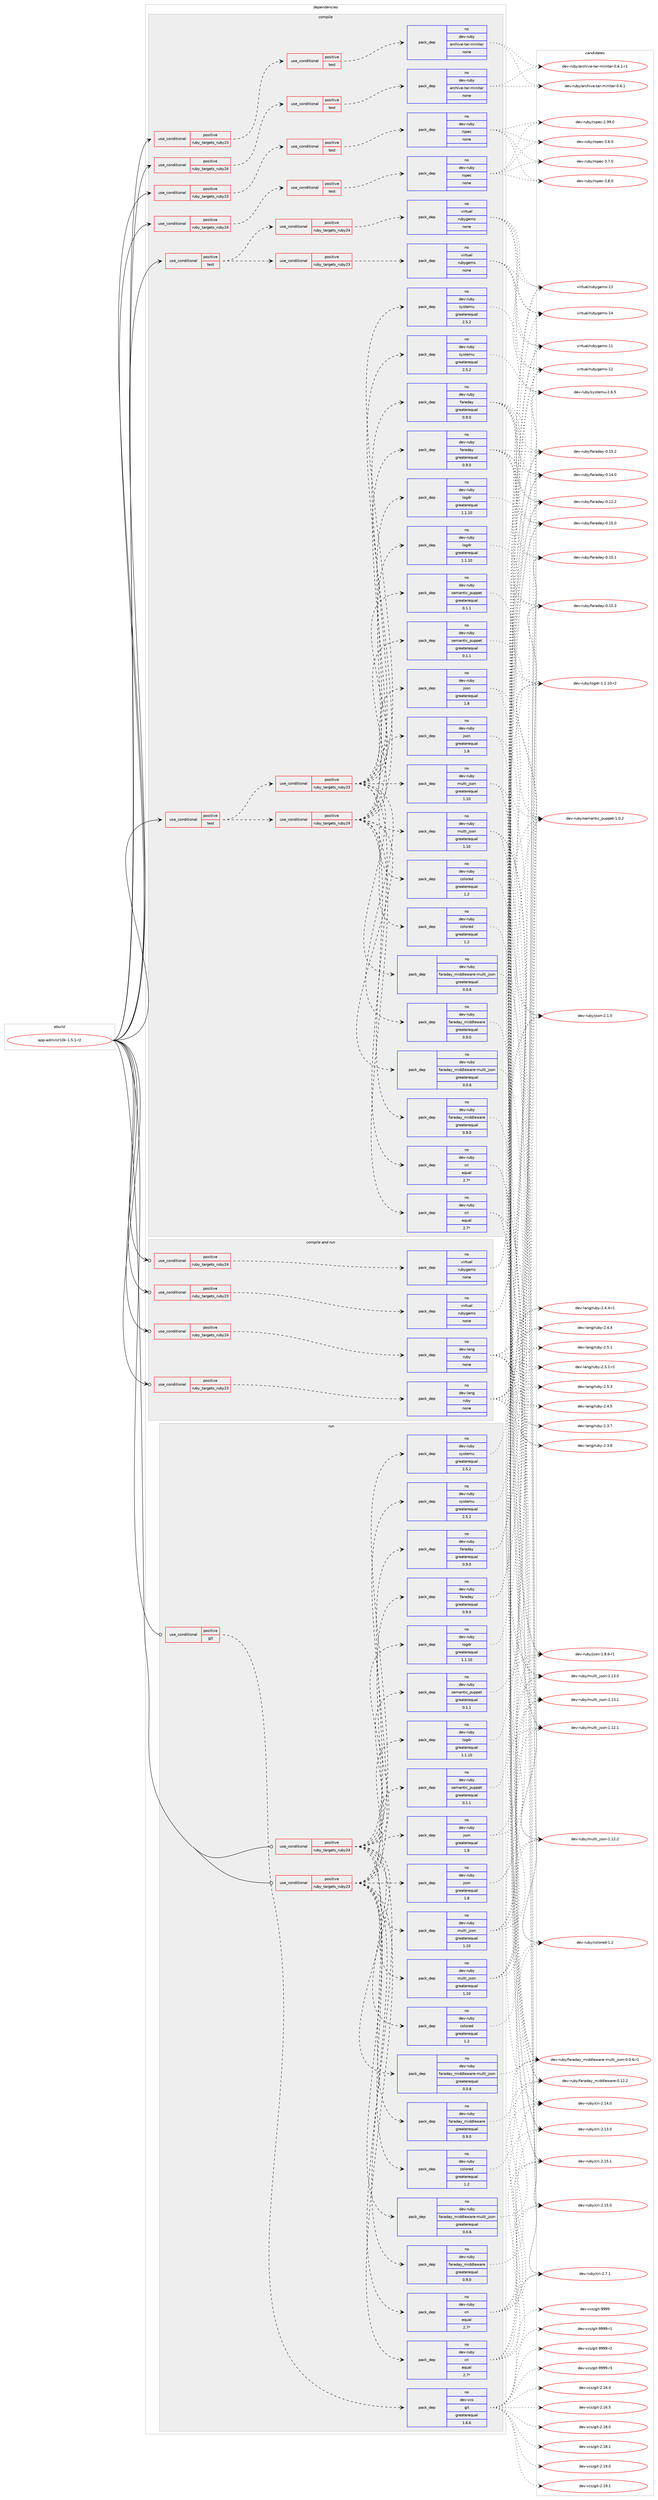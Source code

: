 digraph prolog {

# *************
# Graph options
# *************

newrank=true;
concentrate=true;
compound=true;
graph [rankdir=LR,fontname=Helvetica,fontsize=10,ranksep=1.5];#, ranksep=2.5, nodesep=0.2];
edge  [arrowhead=vee];
node  [fontname=Helvetica,fontsize=10];

# **********
# The ebuild
# **********

subgraph cluster_leftcol {
color=gray;
rank=same;
label=<<i>ebuild</i>>;
id [label="app-admin/r10k-1.5.1-r2", color=red, width=4, href="../app-admin/r10k-1.5.1-r2.svg"];
}

# ****************
# The dependencies
# ****************

subgraph cluster_midcol {
color=gray;
label=<<i>dependencies</i>>;
subgraph cluster_compile {
fillcolor="#eeeeee";
style=filled;
label=<<i>compile</i>>;
subgraph cond656 {
dependency2516 [label=<<TABLE BORDER="0" CELLBORDER="1" CELLSPACING="0" CELLPADDING="4"><TR><TD ROWSPAN="3" CELLPADDING="10">use_conditional</TD></TR><TR><TD>positive</TD></TR><TR><TD>ruby_targets_ruby23</TD></TR></TABLE>>, shape=none, color=red];
subgraph cond657 {
dependency2517 [label=<<TABLE BORDER="0" CELLBORDER="1" CELLSPACING="0" CELLPADDING="4"><TR><TD ROWSPAN="3" CELLPADDING="10">use_conditional</TD></TR><TR><TD>positive</TD></TR><TR><TD>test</TD></TR></TABLE>>, shape=none, color=red];
subgraph pack1788 {
dependency2518 [label=<<TABLE BORDER="0" CELLBORDER="1" CELLSPACING="0" CELLPADDING="4" WIDTH="220"><TR><TD ROWSPAN="6" CELLPADDING="30">pack_dep</TD></TR><TR><TD WIDTH="110">no</TD></TR><TR><TD>dev-ruby</TD></TR><TR><TD>archive-tar-minitar</TD></TR><TR><TD>none</TD></TR><TR><TD></TD></TR></TABLE>>, shape=none, color=blue];
}
dependency2517:e -> dependency2518:w [weight=20,style="dashed",arrowhead="vee"];
}
dependency2516:e -> dependency2517:w [weight=20,style="dashed",arrowhead="vee"];
}
id:e -> dependency2516:w [weight=20,style="solid",arrowhead="vee"];
subgraph cond658 {
dependency2519 [label=<<TABLE BORDER="0" CELLBORDER="1" CELLSPACING="0" CELLPADDING="4"><TR><TD ROWSPAN="3" CELLPADDING="10">use_conditional</TD></TR><TR><TD>positive</TD></TR><TR><TD>ruby_targets_ruby23</TD></TR></TABLE>>, shape=none, color=red];
subgraph cond659 {
dependency2520 [label=<<TABLE BORDER="0" CELLBORDER="1" CELLSPACING="0" CELLPADDING="4"><TR><TD ROWSPAN="3" CELLPADDING="10">use_conditional</TD></TR><TR><TD>positive</TD></TR><TR><TD>test</TD></TR></TABLE>>, shape=none, color=red];
subgraph pack1789 {
dependency2521 [label=<<TABLE BORDER="0" CELLBORDER="1" CELLSPACING="0" CELLPADDING="4" WIDTH="220"><TR><TD ROWSPAN="6" CELLPADDING="30">pack_dep</TD></TR><TR><TD WIDTH="110">no</TD></TR><TR><TD>dev-ruby</TD></TR><TR><TD>rspec</TD></TR><TR><TD>none</TD></TR><TR><TD></TD></TR></TABLE>>, shape=none, color=blue];
}
dependency2520:e -> dependency2521:w [weight=20,style="dashed",arrowhead="vee"];
}
dependency2519:e -> dependency2520:w [weight=20,style="dashed",arrowhead="vee"];
}
id:e -> dependency2519:w [weight=20,style="solid",arrowhead="vee"];
subgraph cond660 {
dependency2522 [label=<<TABLE BORDER="0" CELLBORDER="1" CELLSPACING="0" CELLPADDING="4"><TR><TD ROWSPAN="3" CELLPADDING="10">use_conditional</TD></TR><TR><TD>positive</TD></TR><TR><TD>ruby_targets_ruby24</TD></TR></TABLE>>, shape=none, color=red];
subgraph cond661 {
dependency2523 [label=<<TABLE BORDER="0" CELLBORDER="1" CELLSPACING="0" CELLPADDING="4"><TR><TD ROWSPAN="3" CELLPADDING="10">use_conditional</TD></TR><TR><TD>positive</TD></TR><TR><TD>test</TD></TR></TABLE>>, shape=none, color=red];
subgraph pack1790 {
dependency2524 [label=<<TABLE BORDER="0" CELLBORDER="1" CELLSPACING="0" CELLPADDING="4" WIDTH="220"><TR><TD ROWSPAN="6" CELLPADDING="30">pack_dep</TD></TR><TR><TD WIDTH="110">no</TD></TR><TR><TD>dev-ruby</TD></TR><TR><TD>archive-tar-minitar</TD></TR><TR><TD>none</TD></TR><TR><TD></TD></TR></TABLE>>, shape=none, color=blue];
}
dependency2523:e -> dependency2524:w [weight=20,style="dashed",arrowhead="vee"];
}
dependency2522:e -> dependency2523:w [weight=20,style="dashed",arrowhead="vee"];
}
id:e -> dependency2522:w [weight=20,style="solid",arrowhead="vee"];
subgraph cond662 {
dependency2525 [label=<<TABLE BORDER="0" CELLBORDER="1" CELLSPACING="0" CELLPADDING="4"><TR><TD ROWSPAN="3" CELLPADDING="10">use_conditional</TD></TR><TR><TD>positive</TD></TR><TR><TD>ruby_targets_ruby24</TD></TR></TABLE>>, shape=none, color=red];
subgraph cond663 {
dependency2526 [label=<<TABLE BORDER="0" CELLBORDER="1" CELLSPACING="0" CELLPADDING="4"><TR><TD ROWSPAN="3" CELLPADDING="10">use_conditional</TD></TR><TR><TD>positive</TD></TR><TR><TD>test</TD></TR></TABLE>>, shape=none, color=red];
subgraph pack1791 {
dependency2527 [label=<<TABLE BORDER="0" CELLBORDER="1" CELLSPACING="0" CELLPADDING="4" WIDTH="220"><TR><TD ROWSPAN="6" CELLPADDING="30">pack_dep</TD></TR><TR><TD WIDTH="110">no</TD></TR><TR><TD>dev-ruby</TD></TR><TR><TD>rspec</TD></TR><TR><TD>none</TD></TR><TR><TD></TD></TR></TABLE>>, shape=none, color=blue];
}
dependency2526:e -> dependency2527:w [weight=20,style="dashed",arrowhead="vee"];
}
dependency2525:e -> dependency2526:w [weight=20,style="dashed",arrowhead="vee"];
}
id:e -> dependency2525:w [weight=20,style="solid",arrowhead="vee"];
subgraph cond664 {
dependency2528 [label=<<TABLE BORDER="0" CELLBORDER="1" CELLSPACING="0" CELLPADDING="4"><TR><TD ROWSPAN="3" CELLPADDING="10">use_conditional</TD></TR><TR><TD>positive</TD></TR><TR><TD>test</TD></TR></TABLE>>, shape=none, color=red];
subgraph cond665 {
dependency2529 [label=<<TABLE BORDER="0" CELLBORDER="1" CELLSPACING="0" CELLPADDING="4"><TR><TD ROWSPAN="3" CELLPADDING="10">use_conditional</TD></TR><TR><TD>positive</TD></TR><TR><TD>ruby_targets_ruby23</TD></TR></TABLE>>, shape=none, color=red];
subgraph pack1792 {
dependency2530 [label=<<TABLE BORDER="0" CELLBORDER="1" CELLSPACING="0" CELLPADDING="4" WIDTH="220"><TR><TD ROWSPAN="6" CELLPADDING="30">pack_dep</TD></TR><TR><TD WIDTH="110">no</TD></TR><TR><TD>dev-ruby</TD></TR><TR><TD>colored</TD></TR><TR><TD>greaterequal</TD></TR><TR><TD>1.2</TD></TR></TABLE>>, shape=none, color=blue];
}
dependency2529:e -> dependency2530:w [weight=20,style="dashed",arrowhead="vee"];
subgraph pack1793 {
dependency2531 [label=<<TABLE BORDER="0" CELLBORDER="1" CELLSPACING="0" CELLPADDING="4" WIDTH="220"><TR><TD ROWSPAN="6" CELLPADDING="30">pack_dep</TD></TR><TR><TD WIDTH="110">no</TD></TR><TR><TD>dev-ruby</TD></TR><TR><TD>cri</TD></TR><TR><TD>equal</TD></TR><TR><TD>2.7*</TD></TR></TABLE>>, shape=none, color=blue];
}
dependency2529:e -> dependency2531:w [weight=20,style="dashed",arrowhead="vee"];
subgraph pack1794 {
dependency2532 [label=<<TABLE BORDER="0" CELLBORDER="1" CELLSPACING="0" CELLPADDING="4" WIDTH="220"><TR><TD ROWSPAN="6" CELLPADDING="30">pack_dep</TD></TR><TR><TD WIDTH="110">no</TD></TR><TR><TD>dev-ruby</TD></TR><TR><TD>systemu</TD></TR><TR><TD>greaterequal</TD></TR><TR><TD>2.5.2</TD></TR></TABLE>>, shape=none, color=blue];
}
dependency2529:e -> dependency2532:w [weight=20,style="dashed",arrowhead="vee"];
subgraph pack1795 {
dependency2533 [label=<<TABLE BORDER="0" CELLBORDER="1" CELLSPACING="0" CELLPADDING="4" WIDTH="220"><TR><TD ROWSPAN="6" CELLPADDING="30">pack_dep</TD></TR><TR><TD WIDTH="110">no</TD></TR><TR><TD>dev-ruby</TD></TR><TR><TD>log4r</TD></TR><TR><TD>greaterequal</TD></TR><TR><TD>1.1.10</TD></TR></TABLE>>, shape=none, color=blue];
}
dependency2529:e -> dependency2533:w [weight=20,style="dashed",arrowhead="vee"];
subgraph pack1796 {
dependency2534 [label=<<TABLE BORDER="0" CELLBORDER="1" CELLSPACING="0" CELLPADDING="4" WIDTH="220"><TR><TD ROWSPAN="6" CELLPADDING="30">pack_dep</TD></TR><TR><TD WIDTH="110">no</TD></TR><TR><TD>dev-ruby</TD></TR><TR><TD>faraday</TD></TR><TR><TD>greaterequal</TD></TR><TR><TD>0.9.0</TD></TR></TABLE>>, shape=none, color=blue];
}
dependency2529:e -> dependency2534:w [weight=20,style="dashed",arrowhead="vee"];
subgraph pack1797 {
dependency2535 [label=<<TABLE BORDER="0" CELLBORDER="1" CELLSPACING="0" CELLPADDING="4" WIDTH="220"><TR><TD ROWSPAN="6" CELLPADDING="30">pack_dep</TD></TR><TR><TD WIDTH="110">no</TD></TR><TR><TD>dev-ruby</TD></TR><TR><TD>faraday_middleware</TD></TR><TR><TD>greaterequal</TD></TR><TR><TD>0.9.0</TD></TR></TABLE>>, shape=none, color=blue];
}
dependency2529:e -> dependency2535:w [weight=20,style="dashed",arrowhead="vee"];
subgraph pack1798 {
dependency2536 [label=<<TABLE BORDER="0" CELLBORDER="1" CELLSPACING="0" CELLPADDING="4" WIDTH="220"><TR><TD ROWSPAN="6" CELLPADDING="30">pack_dep</TD></TR><TR><TD WIDTH="110">no</TD></TR><TR><TD>dev-ruby</TD></TR><TR><TD>faraday_middleware-multi_json</TD></TR><TR><TD>greaterequal</TD></TR><TR><TD>0.0.6</TD></TR></TABLE>>, shape=none, color=blue];
}
dependency2529:e -> dependency2536:w [weight=20,style="dashed",arrowhead="vee"];
subgraph pack1799 {
dependency2537 [label=<<TABLE BORDER="0" CELLBORDER="1" CELLSPACING="0" CELLPADDING="4" WIDTH="220"><TR><TD ROWSPAN="6" CELLPADDING="30">pack_dep</TD></TR><TR><TD WIDTH="110">no</TD></TR><TR><TD>dev-ruby</TD></TR><TR><TD>multi_json</TD></TR><TR><TD>greaterequal</TD></TR><TR><TD>1.10</TD></TR></TABLE>>, shape=none, color=blue];
}
dependency2529:e -> dependency2537:w [weight=20,style="dashed",arrowhead="vee"];
subgraph pack1800 {
dependency2538 [label=<<TABLE BORDER="0" CELLBORDER="1" CELLSPACING="0" CELLPADDING="4" WIDTH="220"><TR><TD ROWSPAN="6" CELLPADDING="30">pack_dep</TD></TR><TR><TD WIDTH="110">no</TD></TR><TR><TD>dev-ruby</TD></TR><TR><TD>semantic_puppet</TD></TR><TR><TD>greaterequal</TD></TR><TR><TD>0.1.1</TD></TR></TABLE>>, shape=none, color=blue];
}
dependency2529:e -> dependency2538:w [weight=20,style="dashed",arrowhead="vee"];
subgraph pack1801 {
dependency2539 [label=<<TABLE BORDER="0" CELLBORDER="1" CELLSPACING="0" CELLPADDING="4" WIDTH="220"><TR><TD ROWSPAN="6" CELLPADDING="30">pack_dep</TD></TR><TR><TD WIDTH="110">no</TD></TR><TR><TD>dev-ruby</TD></TR><TR><TD>json</TD></TR><TR><TD>greaterequal</TD></TR><TR><TD>1.8</TD></TR></TABLE>>, shape=none, color=blue];
}
dependency2529:e -> dependency2539:w [weight=20,style="dashed",arrowhead="vee"];
}
dependency2528:e -> dependency2529:w [weight=20,style="dashed",arrowhead="vee"];
subgraph cond666 {
dependency2540 [label=<<TABLE BORDER="0" CELLBORDER="1" CELLSPACING="0" CELLPADDING="4"><TR><TD ROWSPAN="3" CELLPADDING="10">use_conditional</TD></TR><TR><TD>positive</TD></TR><TR><TD>ruby_targets_ruby24</TD></TR></TABLE>>, shape=none, color=red];
subgraph pack1802 {
dependency2541 [label=<<TABLE BORDER="0" CELLBORDER="1" CELLSPACING="0" CELLPADDING="4" WIDTH="220"><TR><TD ROWSPAN="6" CELLPADDING="30">pack_dep</TD></TR><TR><TD WIDTH="110">no</TD></TR><TR><TD>dev-ruby</TD></TR><TR><TD>colored</TD></TR><TR><TD>greaterequal</TD></TR><TR><TD>1.2</TD></TR></TABLE>>, shape=none, color=blue];
}
dependency2540:e -> dependency2541:w [weight=20,style="dashed",arrowhead="vee"];
subgraph pack1803 {
dependency2542 [label=<<TABLE BORDER="0" CELLBORDER="1" CELLSPACING="0" CELLPADDING="4" WIDTH="220"><TR><TD ROWSPAN="6" CELLPADDING="30">pack_dep</TD></TR><TR><TD WIDTH="110">no</TD></TR><TR><TD>dev-ruby</TD></TR><TR><TD>cri</TD></TR><TR><TD>equal</TD></TR><TR><TD>2.7*</TD></TR></TABLE>>, shape=none, color=blue];
}
dependency2540:e -> dependency2542:w [weight=20,style="dashed",arrowhead="vee"];
subgraph pack1804 {
dependency2543 [label=<<TABLE BORDER="0" CELLBORDER="1" CELLSPACING="0" CELLPADDING="4" WIDTH="220"><TR><TD ROWSPAN="6" CELLPADDING="30">pack_dep</TD></TR><TR><TD WIDTH="110">no</TD></TR><TR><TD>dev-ruby</TD></TR><TR><TD>systemu</TD></TR><TR><TD>greaterequal</TD></TR><TR><TD>2.5.2</TD></TR></TABLE>>, shape=none, color=blue];
}
dependency2540:e -> dependency2543:w [weight=20,style="dashed",arrowhead="vee"];
subgraph pack1805 {
dependency2544 [label=<<TABLE BORDER="0" CELLBORDER="1" CELLSPACING="0" CELLPADDING="4" WIDTH="220"><TR><TD ROWSPAN="6" CELLPADDING="30">pack_dep</TD></TR><TR><TD WIDTH="110">no</TD></TR><TR><TD>dev-ruby</TD></TR><TR><TD>log4r</TD></TR><TR><TD>greaterequal</TD></TR><TR><TD>1.1.10</TD></TR></TABLE>>, shape=none, color=blue];
}
dependency2540:e -> dependency2544:w [weight=20,style="dashed",arrowhead="vee"];
subgraph pack1806 {
dependency2545 [label=<<TABLE BORDER="0" CELLBORDER="1" CELLSPACING="0" CELLPADDING="4" WIDTH="220"><TR><TD ROWSPAN="6" CELLPADDING="30">pack_dep</TD></TR><TR><TD WIDTH="110">no</TD></TR><TR><TD>dev-ruby</TD></TR><TR><TD>faraday</TD></TR><TR><TD>greaterequal</TD></TR><TR><TD>0.9.0</TD></TR></TABLE>>, shape=none, color=blue];
}
dependency2540:e -> dependency2545:w [weight=20,style="dashed",arrowhead="vee"];
subgraph pack1807 {
dependency2546 [label=<<TABLE BORDER="0" CELLBORDER="1" CELLSPACING="0" CELLPADDING="4" WIDTH="220"><TR><TD ROWSPAN="6" CELLPADDING="30">pack_dep</TD></TR><TR><TD WIDTH="110">no</TD></TR><TR><TD>dev-ruby</TD></TR><TR><TD>faraday_middleware</TD></TR><TR><TD>greaterequal</TD></TR><TR><TD>0.9.0</TD></TR></TABLE>>, shape=none, color=blue];
}
dependency2540:e -> dependency2546:w [weight=20,style="dashed",arrowhead="vee"];
subgraph pack1808 {
dependency2547 [label=<<TABLE BORDER="0" CELLBORDER="1" CELLSPACING="0" CELLPADDING="4" WIDTH="220"><TR><TD ROWSPAN="6" CELLPADDING="30">pack_dep</TD></TR><TR><TD WIDTH="110">no</TD></TR><TR><TD>dev-ruby</TD></TR><TR><TD>faraday_middleware-multi_json</TD></TR><TR><TD>greaterequal</TD></TR><TR><TD>0.0.6</TD></TR></TABLE>>, shape=none, color=blue];
}
dependency2540:e -> dependency2547:w [weight=20,style="dashed",arrowhead="vee"];
subgraph pack1809 {
dependency2548 [label=<<TABLE BORDER="0" CELLBORDER="1" CELLSPACING="0" CELLPADDING="4" WIDTH="220"><TR><TD ROWSPAN="6" CELLPADDING="30">pack_dep</TD></TR><TR><TD WIDTH="110">no</TD></TR><TR><TD>dev-ruby</TD></TR><TR><TD>multi_json</TD></TR><TR><TD>greaterequal</TD></TR><TR><TD>1.10</TD></TR></TABLE>>, shape=none, color=blue];
}
dependency2540:e -> dependency2548:w [weight=20,style="dashed",arrowhead="vee"];
subgraph pack1810 {
dependency2549 [label=<<TABLE BORDER="0" CELLBORDER="1" CELLSPACING="0" CELLPADDING="4" WIDTH="220"><TR><TD ROWSPAN="6" CELLPADDING="30">pack_dep</TD></TR><TR><TD WIDTH="110">no</TD></TR><TR><TD>dev-ruby</TD></TR><TR><TD>semantic_puppet</TD></TR><TR><TD>greaterequal</TD></TR><TR><TD>0.1.1</TD></TR></TABLE>>, shape=none, color=blue];
}
dependency2540:e -> dependency2549:w [weight=20,style="dashed",arrowhead="vee"];
subgraph pack1811 {
dependency2550 [label=<<TABLE BORDER="0" CELLBORDER="1" CELLSPACING="0" CELLPADDING="4" WIDTH="220"><TR><TD ROWSPAN="6" CELLPADDING="30">pack_dep</TD></TR><TR><TD WIDTH="110">no</TD></TR><TR><TD>dev-ruby</TD></TR><TR><TD>json</TD></TR><TR><TD>greaterequal</TD></TR><TR><TD>1.8</TD></TR></TABLE>>, shape=none, color=blue];
}
dependency2540:e -> dependency2550:w [weight=20,style="dashed",arrowhead="vee"];
}
dependency2528:e -> dependency2540:w [weight=20,style="dashed",arrowhead="vee"];
}
id:e -> dependency2528:w [weight=20,style="solid",arrowhead="vee"];
subgraph cond667 {
dependency2551 [label=<<TABLE BORDER="0" CELLBORDER="1" CELLSPACING="0" CELLPADDING="4"><TR><TD ROWSPAN="3" CELLPADDING="10">use_conditional</TD></TR><TR><TD>positive</TD></TR><TR><TD>test</TD></TR></TABLE>>, shape=none, color=red];
subgraph cond668 {
dependency2552 [label=<<TABLE BORDER="0" CELLBORDER="1" CELLSPACING="0" CELLPADDING="4"><TR><TD ROWSPAN="3" CELLPADDING="10">use_conditional</TD></TR><TR><TD>positive</TD></TR><TR><TD>ruby_targets_ruby23</TD></TR></TABLE>>, shape=none, color=red];
subgraph pack1812 {
dependency2553 [label=<<TABLE BORDER="0" CELLBORDER="1" CELLSPACING="0" CELLPADDING="4" WIDTH="220"><TR><TD ROWSPAN="6" CELLPADDING="30">pack_dep</TD></TR><TR><TD WIDTH="110">no</TD></TR><TR><TD>virtual</TD></TR><TR><TD>rubygems</TD></TR><TR><TD>none</TD></TR><TR><TD></TD></TR></TABLE>>, shape=none, color=blue];
}
dependency2552:e -> dependency2553:w [weight=20,style="dashed",arrowhead="vee"];
}
dependency2551:e -> dependency2552:w [weight=20,style="dashed",arrowhead="vee"];
subgraph cond669 {
dependency2554 [label=<<TABLE BORDER="0" CELLBORDER="1" CELLSPACING="0" CELLPADDING="4"><TR><TD ROWSPAN="3" CELLPADDING="10">use_conditional</TD></TR><TR><TD>positive</TD></TR><TR><TD>ruby_targets_ruby24</TD></TR></TABLE>>, shape=none, color=red];
subgraph pack1813 {
dependency2555 [label=<<TABLE BORDER="0" CELLBORDER="1" CELLSPACING="0" CELLPADDING="4" WIDTH="220"><TR><TD ROWSPAN="6" CELLPADDING="30">pack_dep</TD></TR><TR><TD WIDTH="110">no</TD></TR><TR><TD>virtual</TD></TR><TR><TD>rubygems</TD></TR><TR><TD>none</TD></TR><TR><TD></TD></TR></TABLE>>, shape=none, color=blue];
}
dependency2554:e -> dependency2555:w [weight=20,style="dashed",arrowhead="vee"];
}
dependency2551:e -> dependency2554:w [weight=20,style="dashed",arrowhead="vee"];
}
id:e -> dependency2551:w [weight=20,style="solid",arrowhead="vee"];
}
subgraph cluster_compileandrun {
fillcolor="#eeeeee";
style=filled;
label=<<i>compile and run</i>>;
subgraph cond670 {
dependency2556 [label=<<TABLE BORDER="0" CELLBORDER="1" CELLSPACING="0" CELLPADDING="4"><TR><TD ROWSPAN="3" CELLPADDING="10">use_conditional</TD></TR><TR><TD>positive</TD></TR><TR><TD>ruby_targets_ruby23</TD></TR></TABLE>>, shape=none, color=red];
subgraph pack1814 {
dependency2557 [label=<<TABLE BORDER="0" CELLBORDER="1" CELLSPACING="0" CELLPADDING="4" WIDTH="220"><TR><TD ROWSPAN="6" CELLPADDING="30">pack_dep</TD></TR><TR><TD WIDTH="110">no</TD></TR><TR><TD>dev-lang</TD></TR><TR><TD>ruby</TD></TR><TR><TD>none</TD></TR><TR><TD></TD></TR></TABLE>>, shape=none, color=blue];
}
dependency2556:e -> dependency2557:w [weight=20,style="dashed",arrowhead="vee"];
}
id:e -> dependency2556:w [weight=20,style="solid",arrowhead="odotvee"];
subgraph cond671 {
dependency2558 [label=<<TABLE BORDER="0" CELLBORDER="1" CELLSPACING="0" CELLPADDING="4"><TR><TD ROWSPAN="3" CELLPADDING="10">use_conditional</TD></TR><TR><TD>positive</TD></TR><TR><TD>ruby_targets_ruby23</TD></TR></TABLE>>, shape=none, color=red];
subgraph pack1815 {
dependency2559 [label=<<TABLE BORDER="0" CELLBORDER="1" CELLSPACING="0" CELLPADDING="4" WIDTH="220"><TR><TD ROWSPAN="6" CELLPADDING="30">pack_dep</TD></TR><TR><TD WIDTH="110">no</TD></TR><TR><TD>virtual</TD></TR><TR><TD>rubygems</TD></TR><TR><TD>none</TD></TR><TR><TD></TD></TR></TABLE>>, shape=none, color=blue];
}
dependency2558:e -> dependency2559:w [weight=20,style="dashed",arrowhead="vee"];
}
id:e -> dependency2558:w [weight=20,style="solid",arrowhead="odotvee"];
subgraph cond672 {
dependency2560 [label=<<TABLE BORDER="0" CELLBORDER="1" CELLSPACING="0" CELLPADDING="4"><TR><TD ROWSPAN="3" CELLPADDING="10">use_conditional</TD></TR><TR><TD>positive</TD></TR><TR><TD>ruby_targets_ruby24</TD></TR></TABLE>>, shape=none, color=red];
subgraph pack1816 {
dependency2561 [label=<<TABLE BORDER="0" CELLBORDER="1" CELLSPACING="0" CELLPADDING="4" WIDTH="220"><TR><TD ROWSPAN="6" CELLPADDING="30">pack_dep</TD></TR><TR><TD WIDTH="110">no</TD></TR><TR><TD>dev-lang</TD></TR><TR><TD>ruby</TD></TR><TR><TD>none</TD></TR><TR><TD></TD></TR></TABLE>>, shape=none, color=blue];
}
dependency2560:e -> dependency2561:w [weight=20,style="dashed",arrowhead="vee"];
}
id:e -> dependency2560:w [weight=20,style="solid",arrowhead="odotvee"];
subgraph cond673 {
dependency2562 [label=<<TABLE BORDER="0" CELLBORDER="1" CELLSPACING="0" CELLPADDING="4"><TR><TD ROWSPAN="3" CELLPADDING="10">use_conditional</TD></TR><TR><TD>positive</TD></TR><TR><TD>ruby_targets_ruby24</TD></TR></TABLE>>, shape=none, color=red];
subgraph pack1817 {
dependency2563 [label=<<TABLE BORDER="0" CELLBORDER="1" CELLSPACING="0" CELLPADDING="4" WIDTH="220"><TR><TD ROWSPAN="6" CELLPADDING="30">pack_dep</TD></TR><TR><TD WIDTH="110">no</TD></TR><TR><TD>virtual</TD></TR><TR><TD>rubygems</TD></TR><TR><TD>none</TD></TR><TR><TD></TD></TR></TABLE>>, shape=none, color=blue];
}
dependency2562:e -> dependency2563:w [weight=20,style="dashed",arrowhead="vee"];
}
id:e -> dependency2562:w [weight=20,style="solid",arrowhead="odotvee"];
}
subgraph cluster_run {
fillcolor="#eeeeee";
style=filled;
label=<<i>run</i>>;
subgraph cond674 {
dependency2564 [label=<<TABLE BORDER="0" CELLBORDER="1" CELLSPACING="0" CELLPADDING="4"><TR><TD ROWSPAN="3" CELLPADDING="10">use_conditional</TD></TR><TR><TD>positive</TD></TR><TR><TD>git</TD></TR></TABLE>>, shape=none, color=red];
subgraph pack1818 {
dependency2565 [label=<<TABLE BORDER="0" CELLBORDER="1" CELLSPACING="0" CELLPADDING="4" WIDTH="220"><TR><TD ROWSPAN="6" CELLPADDING="30">pack_dep</TD></TR><TR><TD WIDTH="110">no</TD></TR><TR><TD>dev-vcs</TD></TR><TR><TD>git</TD></TR><TR><TD>greaterequal</TD></TR><TR><TD>1.6.6</TD></TR></TABLE>>, shape=none, color=blue];
}
dependency2564:e -> dependency2565:w [weight=20,style="dashed",arrowhead="vee"];
}
id:e -> dependency2564:w [weight=20,style="solid",arrowhead="odot"];
subgraph cond675 {
dependency2566 [label=<<TABLE BORDER="0" CELLBORDER="1" CELLSPACING="0" CELLPADDING="4"><TR><TD ROWSPAN="3" CELLPADDING="10">use_conditional</TD></TR><TR><TD>positive</TD></TR><TR><TD>ruby_targets_ruby23</TD></TR></TABLE>>, shape=none, color=red];
subgraph pack1819 {
dependency2567 [label=<<TABLE BORDER="0" CELLBORDER="1" CELLSPACING="0" CELLPADDING="4" WIDTH="220"><TR><TD ROWSPAN="6" CELLPADDING="30">pack_dep</TD></TR><TR><TD WIDTH="110">no</TD></TR><TR><TD>dev-ruby</TD></TR><TR><TD>colored</TD></TR><TR><TD>greaterequal</TD></TR><TR><TD>1.2</TD></TR></TABLE>>, shape=none, color=blue];
}
dependency2566:e -> dependency2567:w [weight=20,style="dashed",arrowhead="vee"];
subgraph pack1820 {
dependency2568 [label=<<TABLE BORDER="0" CELLBORDER="1" CELLSPACING="0" CELLPADDING="4" WIDTH="220"><TR><TD ROWSPAN="6" CELLPADDING="30">pack_dep</TD></TR><TR><TD WIDTH="110">no</TD></TR><TR><TD>dev-ruby</TD></TR><TR><TD>cri</TD></TR><TR><TD>equal</TD></TR><TR><TD>2.7*</TD></TR></TABLE>>, shape=none, color=blue];
}
dependency2566:e -> dependency2568:w [weight=20,style="dashed",arrowhead="vee"];
subgraph pack1821 {
dependency2569 [label=<<TABLE BORDER="0" CELLBORDER="1" CELLSPACING="0" CELLPADDING="4" WIDTH="220"><TR><TD ROWSPAN="6" CELLPADDING="30">pack_dep</TD></TR><TR><TD WIDTH="110">no</TD></TR><TR><TD>dev-ruby</TD></TR><TR><TD>systemu</TD></TR><TR><TD>greaterequal</TD></TR><TR><TD>2.5.2</TD></TR></TABLE>>, shape=none, color=blue];
}
dependency2566:e -> dependency2569:w [weight=20,style="dashed",arrowhead="vee"];
subgraph pack1822 {
dependency2570 [label=<<TABLE BORDER="0" CELLBORDER="1" CELLSPACING="0" CELLPADDING="4" WIDTH="220"><TR><TD ROWSPAN="6" CELLPADDING="30">pack_dep</TD></TR><TR><TD WIDTH="110">no</TD></TR><TR><TD>dev-ruby</TD></TR><TR><TD>log4r</TD></TR><TR><TD>greaterequal</TD></TR><TR><TD>1.1.10</TD></TR></TABLE>>, shape=none, color=blue];
}
dependency2566:e -> dependency2570:w [weight=20,style="dashed",arrowhead="vee"];
subgraph pack1823 {
dependency2571 [label=<<TABLE BORDER="0" CELLBORDER="1" CELLSPACING="0" CELLPADDING="4" WIDTH="220"><TR><TD ROWSPAN="6" CELLPADDING="30">pack_dep</TD></TR><TR><TD WIDTH="110">no</TD></TR><TR><TD>dev-ruby</TD></TR><TR><TD>faraday</TD></TR><TR><TD>greaterequal</TD></TR><TR><TD>0.9.0</TD></TR></TABLE>>, shape=none, color=blue];
}
dependency2566:e -> dependency2571:w [weight=20,style="dashed",arrowhead="vee"];
subgraph pack1824 {
dependency2572 [label=<<TABLE BORDER="0" CELLBORDER="1" CELLSPACING="0" CELLPADDING="4" WIDTH="220"><TR><TD ROWSPAN="6" CELLPADDING="30">pack_dep</TD></TR><TR><TD WIDTH="110">no</TD></TR><TR><TD>dev-ruby</TD></TR><TR><TD>faraday_middleware</TD></TR><TR><TD>greaterequal</TD></TR><TR><TD>0.9.0</TD></TR></TABLE>>, shape=none, color=blue];
}
dependency2566:e -> dependency2572:w [weight=20,style="dashed",arrowhead="vee"];
subgraph pack1825 {
dependency2573 [label=<<TABLE BORDER="0" CELLBORDER="1" CELLSPACING="0" CELLPADDING="4" WIDTH="220"><TR><TD ROWSPAN="6" CELLPADDING="30">pack_dep</TD></TR><TR><TD WIDTH="110">no</TD></TR><TR><TD>dev-ruby</TD></TR><TR><TD>faraday_middleware-multi_json</TD></TR><TR><TD>greaterequal</TD></TR><TR><TD>0.0.6</TD></TR></TABLE>>, shape=none, color=blue];
}
dependency2566:e -> dependency2573:w [weight=20,style="dashed",arrowhead="vee"];
subgraph pack1826 {
dependency2574 [label=<<TABLE BORDER="0" CELLBORDER="1" CELLSPACING="0" CELLPADDING="4" WIDTH="220"><TR><TD ROWSPAN="6" CELLPADDING="30">pack_dep</TD></TR><TR><TD WIDTH="110">no</TD></TR><TR><TD>dev-ruby</TD></TR><TR><TD>multi_json</TD></TR><TR><TD>greaterequal</TD></TR><TR><TD>1.10</TD></TR></TABLE>>, shape=none, color=blue];
}
dependency2566:e -> dependency2574:w [weight=20,style="dashed",arrowhead="vee"];
subgraph pack1827 {
dependency2575 [label=<<TABLE BORDER="0" CELLBORDER="1" CELLSPACING="0" CELLPADDING="4" WIDTH="220"><TR><TD ROWSPAN="6" CELLPADDING="30">pack_dep</TD></TR><TR><TD WIDTH="110">no</TD></TR><TR><TD>dev-ruby</TD></TR><TR><TD>semantic_puppet</TD></TR><TR><TD>greaterequal</TD></TR><TR><TD>0.1.1</TD></TR></TABLE>>, shape=none, color=blue];
}
dependency2566:e -> dependency2575:w [weight=20,style="dashed",arrowhead="vee"];
subgraph pack1828 {
dependency2576 [label=<<TABLE BORDER="0" CELLBORDER="1" CELLSPACING="0" CELLPADDING="4" WIDTH="220"><TR><TD ROWSPAN="6" CELLPADDING="30">pack_dep</TD></TR><TR><TD WIDTH="110">no</TD></TR><TR><TD>dev-ruby</TD></TR><TR><TD>json</TD></TR><TR><TD>greaterequal</TD></TR><TR><TD>1.8</TD></TR></TABLE>>, shape=none, color=blue];
}
dependency2566:e -> dependency2576:w [weight=20,style="dashed",arrowhead="vee"];
}
id:e -> dependency2566:w [weight=20,style="solid",arrowhead="odot"];
subgraph cond676 {
dependency2577 [label=<<TABLE BORDER="0" CELLBORDER="1" CELLSPACING="0" CELLPADDING="4"><TR><TD ROWSPAN="3" CELLPADDING="10">use_conditional</TD></TR><TR><TD>positive</TD></TR><TR><TD>ruby_targets_ruby24</TD></TR></TABLE>>, shape=none, color=red];
subgraph pack1829 {
dependency2578 [label=<<TABLE BORDER="0" CELLBORDER="1" CELLSPACING="0" CELLPADDING="4" WIDTH="220"><TR><TD ROWSPAN="6" CELLPADDING="30">pack_dep</TD></TR><TR><TD WIDTH="110">no</TD></TR><TR><TD>dev-ruby</TD></TR><TR><TD>colored</TD></TR><TR><TD>greaterequal</TD></TR><TR><TD>1.2</TD></TR></TABLE>>, shape=none, color=blue];
}
dependency2577:e -> dependency2578:w [weight=20,style="dashed",arrowhead="vee"];
subgraph pack1830 {
dependency2579 [label=<<TABLE BORDER="0" CELLBORDER="1" CELLSPACING="0" CELLPADDING="4" WIDTH="220"><TR><TD ROWSPAN="6" CELLPADDING="30">pack_dep</TD></TR><TR><TD WIDTH="110">no</TD></TR><TR><TD>dev-ruby</TD></TR><TR><TD>cri</TD></TR><TR><TD>equal</TD></TR><TR><TD>2.7*</TD></TR></TABLE>>, shape=none, color=blue];
}
dependency2577:e -> dependency2579:w [weight=20,style="dashed",arrowhead="vee"];
subgraph pack1831 {
dependency2580 [label=<<TABLE BORDER="0" CELLBORDER="1" CELLSPACING="0" CELLPADDING="4" WIDTH="220"><TR><TD ROWSPAN="6" CELLPADDING="30">pack_dep</TD></TR><TR><TD WIDTH="110">no</TD></TR><TR><TD>dev-ruby</TD></TR><TR><TD>systemu</TD></TR><TR><TD>greaterequal</TD></TR><TR><TD>2.5.2</TD></TR></TABLE>>, shape=none, color=blue];
}
dependency2577:e -> dependency2580:w [weight=20,style="dashed",arrowhead="vee"];
subgraph pack1832 {
dependency2581 [label=<<TABLE BORDER="0" CELLBORDER="1" CELLSPACING="0" CELLPADDING="4" WIDTH="220"><TR><TD ROWSPAN="6" CELLPADDING="30">pack_dep</TD></TR><TR><TD WIDTH="110">no</TD></TR><TR><TD>dev-ruby</TD></TR><TR><TD>log4r</TD></TR><TR><TD>greaterequal</TD></TR><TR><TD>1.1.10</TD></TR></TABLE>>, shape=none, color=blue];
}
dependency2577:e -> dependency2581:w [weight=20,style="dashed",arrowhead="vee"];
subgraph pack1833 {
dependency2582 [label=<<TABLE BORDER="0" CELLBORDER="1" CELLSPACING="0" CELLPADDING="4" WIDTH="220"><TR><TD ROWSPAN="6" CELLPADDING="30">pack_dep</TD></TR><TR><TD WIDTH="110">no</TD></TR><TR><TD>dev-ruby</TD></TR><TR><TD>faraday</TD></TR><TR><TD>greaterequal</TD></TR><TR><TD>0.9.0</TD></TR></TABLE>>, shape=none, color=blue];
}
dependency2577:e -> dependency2582:w [weight=20,style="dashed",arrowhead="vee"];
subgraph pack1834 {
dependency2583 [label=<<TABLE BORDER="0" CELLBORDER="1" CELLSPACING="0" CELLPADDING="4" WIDTH="220"><TR><TD ROWSPAN="6" CELLPADDING="30">pack_dep</TD></TR><TR><TD WIDTH="110">no</TD></TR><TR><TD>dev-ruby</TD></TR><TR><TD>faraday_middleware</TD></TR><TR><TD>greaterequal</TD></TR><TR><TD>0.9.0</TD></TR></TABLE>>, shape=none, color=blue];
}
dependency2577:e -> dependency2583:w [weight=20,style="dashed",arrowhead="vee"];
subgraph pack1835 {
dependency2584 [label=<<TABLE BORDER="0" CELLBORDER="1" CELLSPACING="0" CELLPADDING="4" WIDTH="220"><TR><TD ROWSPAN="6" CELLPADDING="30">pack_dep</TD></TR><TR><TD WIDTH="110">no</TD></TR><TR><TD>dev-ruby</TD></TR><TR><TD>faraday_middleware-multi_json</TD></TR><TR><TD>greaterequal</TD></TR><TR><TD>0.0.6</TD></TR></TABLE>>, shape=none, color=blue];
}
dependency2577:e -> dependency2584:w [weight=20,style="dashed",arrowhead="vee"];
subgraph pack1836 {
dependency2585 [label=<<TABLE BORDER="0" CELLBORDER="1" CELLSPACING="0" CELLPADDING="4" WIDTH="220"><TR><TD ROWSPAN="6" CELLPADDING="30">pack_dep</TD></TR><TR><TD WIDTH="110">no</TD></TR><TR><TD>dev-ruby</TD></TR><TR><TD>multi_json</TD></TR><TR><TD>greaterequal</TD></TR><TR><TD>1.10</TD></TR></TABLE>>, shape=none, color=blue];
}
dependency2577:e -> dependency2585:w [weight=20,style="dashed",arrowhead="vee"];
subgraph pack1837 {
dependency2586 [label=<<TABLE BORDER="0" CELLBORDER="1" CELLSPACING="0" CELLPADDING="4" WIDTH="220"><TR><TD ROWSPAN="6" CELLPADDING="30">pack_dep</TD></TR><TR><TD WIDTH="110">no</TD></TR><TR><TD>dev-ruby</TD></TR><TR><TD>semantic_puppet</TD></TR><TR><TD>greaterequal</TD></TR><TR><TD>0.1.1</TD></TR></TABLE>>, shape=none, color=blue];
}
dependency2577:e -> dependency2586:w [weight=20,style="dashed",arrowhead="vee"];
subgraph pack1838 {
dependency2587 [label=<<TABLE BORDER="0" CELLBORDER="1" CELLSPACING="0" CELLPADDING="4" WIDTH="220"><TR><TD ROWSPAN="6" CELLPADDING="30">pack_dep</TD></TR><TR><TD WIDTH="110">no</TD></TR><TR><TD>dev-ruby</TD></TR><TR><TD>json</TD></TR><TR><TD>greaterequal</TD></TR><TR><TD>1.8</TD></TR></TABLE>>, shape=none, color=blue];
}
dependency2577:e -> dependency2587:w [weight=20,style="dashed",arrowhead="vee"];
}
id:e -> dependency2577:w [weight=20,style="solid",arrowhead="odot"];
}
}

# **************
# The candidates
# **************

subgraph cluster_choices {
rank=same;
color=gray;
label=<<i>candidates</i>>;

subgraph choice1788 {
color=black;
nodesep=1;
choice100101118451141179812147971149910410511810145116971144510910511010511697114454846544649 [label="dev-ruby/archive-tar-minitar-0.6.1", color=red, width=4,href="../dev-ruby/archive-tar-minitar-0.6.1.svg"];
choice1001011184511411798121479711499104105118101451169711445109105110105116971144548465446494511449 [label="dev-ruby/archive-tar-minitar-0.6.1-r1", color=red, width=4,href="../dev-ruby/archive-tar-minitar-0.6.1-r1.svg"];
dependency2518:e -> choice100101118451141179812147971149910410511810145116971144510910511010511697114454846544649:w [style=dotted,weight="100"];
dependency2518:e -> choice1001011184511411798121479711499104105118101451169711445109105110105116971144548465446494511449:w [style=dotted,weight="100"];
}
subgraph choice1789 {
color=black;
nodesep=1;
choice1001011184511411798121471141151121019945504657574648 [label="dev-ruby/rspec-2.99.0", color=red, width=4,href="../dev-ruby/rspec-2.99.0.svg"];
choice10010111845114117981214711411511210199455146544648 [label="dev-ruby/rspec-3.6.0", color=red, width=4,href="../dev-ruby/rspec-3.6.0.svg"];
choice10010111845114117981214711411511210199455146554648 [label="dev-ruby/rspec-3.7.0", color=red, width=4,href="../dev-ruby/rspec-3.7.0.svg"];
choice10010111845114117981214711411511210199455146564648 [label="dev-ruby/rspec-3.8.0", color=red, width=4,href="../dev-ruby/rspec-3.8.0.svg"];
dependency2521:e -> choice1001011184511411798121471141151121019945504657574648:w [style=dotted,weight="100"];
dependency2521:e -> choice10010111845114117981214711411511210199455146544648:w [style=dotted,weight="100"];
dependency2521:e -> choice10010111845114117981214711411511210199455146554648:w [style=dotted,weight="100"];
dependency2521:e -> choice10010111845114117981214711411511210199455146564648:w [style=dotted,weight="100"];
}
subgraph choice1790 {
color=black;
nodesep=1;
choice100101118451141179812147971149910410511810145116971144510910511010511697114454846544649 [label="dev-ruby/archive-tar-minitar-0.6.1", color=red, width=4,href="../dev-ruby/archive-tar-minitar-0.6.1.svg"];
choice1001011184511411798121479711499104105118101451169711445109105110105116971144548465446494511449 [label="dev-ruby/archive-tar-minitar-0.6.1-r1", color=red, width=4,href="../dev-ruby/archive-tar-minitar-0.6.1-r1.svg"];
dependency2524:e -> choice100101118451141179812147971149910410511810145116971144510910511010511697114454846544649:w [style=dotted,weight="100"];
dependency2524:e -> choice1001011184511411798121479711499104105118101451169711445109105110105116971144548465446494511449:w [style=dotted,weight="100"];
}
subgraph choice1791 {
color=black;
nodesep=1;
choice1001011184511411798121471141151121019945504657574648 [label="dev-ruby/rspec-2.99.0", color=red, width=4,href="../dev-ruby/rspec-2.99.0.svg"];
choice10010111845114117981214711411511210199455146544648 [label="dev-ruby/rspec-3.6.0", color=red, width=4,href="../dev-ruby/rspec-3.6.0.svg"];
choice10010111845114117981214711411511210199455146554648 [label="dev-ruby/rspec-3.7.0", color=red, width=4,href="../dev-ruby/rspec-3.7.0.svg"];
choice10010111845114117981214711411511210199455146564648 [label="dev-ruby/rspec-3.8.0", color=red, width=4,href="../dev-ruby/rspec-3.8.0.svg"];
dependency2527:e -> choice1001011184511411798121471141151121019945504657574648:w [style=dotted,weight="100"];
dependency2527:e -> choice10010111845114117981214711411511210199455146544648:w [style=dotted,weight="100"];
dependency2527:e -> choice10010111845114117981214711411511210199455146554648:w [style=dotted,weight="100"];
dependency2527:e -> choice10010111845114117981214711411511210199455146564648:w [style=dotted,weight="100"];
}
subgraph choice1792 {
color=black;
nodesep=1;
choice1001011184511411798121479911110811111410110045494650 [label="dev-ruby/colored-1.2", color=red, width=4,href="../dev-ruby/colored-1.2.svg"];
dependency2530:e -> choice1001011184511411798121479911110811111410110045494650:w [style=dotted,weight="100"];
}
subgraph choice1793 {
color=black;
nodesep=1;
choice1001011184511411798121479911410545504649514648 [label="dev-ruby/cri-2.13.0", color=red, width=4,href="../dev-ruby/cri-2.13.0.svg"];
choice1001011184511411798121479911410545504649524648 [label="dev-ruby/cri-2.14.0", color=red, width=4,href="../dev-ruby/cri-2.14.0.svg"];
choice1001011184511411798121479911410545504649534648 [label="dev-ruby/cri-2.15.0", color=red, width=4,href="../dev-ruby/cri-2.15.0.svg"];
choice1001011184511411798121479911410545504649534649 [label="dev-ruby/cri-2.15.1", color=red, width=4,href="../dev-ruby/cri-2.15.1.svg"];
choice10010111845114117981214799114105455046554649 [label="dev-ruby/cri-2.7.1", color=red, width=4,href="../dev-ruby/cri-2.7.1.svg"];
dependency2531:e -> choice1001011184511411798121479911410545504649514648:w [style=dotted,weight="100"];
dependency2531:e -> choice1001011184511411798121479911410545504649524648:w [style=dotted,weight="100"];
dependency2531:e -> choice1001011184511411798121479911410545504649534648:w [style=dotted,weight="100"];
dependency2531:e -> choice1001011184511411798121479911410545504649534649:w [style=dotted,weight="100"];
dependency2531:e -> choice10010111845114117981214799114105455046554649:w [style=dotted,weight="100"];
}
subgraph choice1794 {
color=black;
nodesep=1;
choice100101118451141179812147115121115116101109117455046544653 [label="dev-ruby/systemu-2.6.5", color=red, width=4,href="../dev-ruby/systemu-2.6.5.svg"];
dependency2532:e -> choice100101118451141179812147115121115116101109117455046544653:w [style=dotted,weight="100"];
}
subgraph choice1795 {
color=black;
nodesep=1;
choice10010111845114117981214710811110352114454946494649484511450 [label="dev-ruby/log4r-1.1.10-r2", color=red, width=4,href="../dev-ruby/log4r-1.1.10-r2.svg"];
dependency2533:e -> choice10010111845114117981214710811110352114454946494649484511450:w [style=dotted,weight="100"];
}
subgraph choice1796 {
color=black;
nodesep=1;
choice10010111845114117981214710297114971009712145484649504650 [label="dev-ruby/faraday-0.12.2", color=red, width=4,href="../dev-ruby/faraday-0.12.2.svg"];
choice10010111845114117981214710297114971009712145484649524648 [label="dev-ruby/faraday-0.14.0", color=red, width=4,href="../dev-ruby/faraday-0.14.0.svg"];
choice10010111845114117981214710297114971009712145484649534648 [label="dev-ruby/faraday-0.15.0", color=red, width=4,href="../dev-ruby/faraday-0.15.0.svg"];
choice10010111845114117981214710297114971009712145484649534649 [label="dev-ruby/faraday-0.15.1", color=red, width=4,href="../dev-ruby/faraday-0.15.1.svg"];
choice10010111845114117981214710297114971009712145484649534650 [label="dev-ruby/faraday-0.15.2", color=red, width=4,href="../dev-ruby/faraday-0.15.2.svg"];
choice10010111845114117981214710297114971009712145484649534651 [label="dev-ruby/faraday-0.15.3", color=red, width=4,href="../dev-ruby/faraday-0.15.3.svg"];
dependency2534:e -> choice10010111845114117981214710297114971009712145484649504650:w [style=dotted,weight="100"];
dependency2534:e -> choice10010111845114117981214710297114971009712145484649524648:w [style=dotted,weight="100"];
dependency2534:e -> choice10010111845114117981214710297114971009712145484649534648:w [style=dotted,weight="100"];
dependency2534:e -> choice10010111845114117981214710297114971009712145484649534649:w [style=dotted,weight="100"];
dependency2534:e -> choice10010111845114117981214710297114971009712145484649534650:w [style=dotted,weight="100"];
dependency2534:e -> choice10010111845114117981214710297114971009712145484649534651:w [style=dotted,weight="100"];
}
subgraph choice1797 {
color=black;
nodesep=1;
choice100101118451141179812147102971149710097121951091051001001081011199711410145484649504650 [label="dev-ruby/faraday_middleware-0.12.2", color=red, width=4,href="../dev-ruby/faraday_middleware-0.12.2.svg"];
dependency2535:e -> choice100101118451141179812147102971149710097121951091051001001081011199711410145484649504650:w [style=dotted,weight="100"];
}
subgraph choice1798 {
color=black;
nodesep=1;
choice100101118451141179812147102971149710097121951091051001001081011199711410145109117108116105951061151111104548464846544511449 [label="dev-ruby/faraday_middleware-multi_json-0.0.6-r1", color=red, width=4,href="../dev-ruby/faraday_middleware-multi_json-0.0.6-r1.svg"];
dependency2536:e -> choice100101118451141179812147102971149710097121951091051001001081011199711410145109117108116105951061151111104548464846544511449:w [style=dotted,weight="100"];
}
subgraph choice1799 {
color=black;
nodesep=1;
choice1001011184511411798121471091171081161059510611511111045494649504649 [label="dev-ruby/multi_json-1.12.1", color=red, width=4,href="../dev-ruby/multi_json-1.12.1.svg"];
choice1001011184511411798121471091171081161059510611511111045494649504650 [label="dev-ruby/multi_json-1.12.2", color=red, width=4,href="../dev-ruby/multi_json-1.12.2.svg"];
choice1001011184511411798121471091171081161059510611511111045494649514648 [label="dev-ruby/multi_json-1.13.0", color=red, width=4,href="../dev-ruby/multi_json-1.13.0.svg"];
choice1001011184511411798121471091171081161059510611511111045494649514649 [label="dev-ruby/multi_json-1.13.1", color=red, width=4,href="../dev-ruby/multi_json-1.13.1.svg"];
dependency2537:e -> choice1001011184511411798121471091171081161059510611511111045494649504649:w [style=dotted,weight="100"];
dependency2537:e -> choice1001011184511411798121471091171081161059510611511111045494649504650:w [style=dotted,weight="100"];
dependency2537:e -> choice1001011184511411798121471091171081161059510611511111045494649514648:w [style=dotted,weight="100"];
dependency2537:e -> choice1001011184511411798121471091171081161059510611511111045494649514649:w [style=dotted,weight="100"];
}
subgraph choice1800 {
color=black;
nodesep=1;
choice100101118451141179812147115101109971101161059995112117112112101116454946484650 [label="dev-ruby/semantic_puppet-1.0.2", color=red, width=4,href="../dev-ruby/semantic_puppet-1.0.2.svg"];
dependency2538:e -> choice100101118451141179812147115101109971101161059995112117112112101116454946484650:w [style=dotted,weight="100"];
}
subgraph choice1801 {
color=black;
nodesep=1;
choice1001011184511411798121471061151111104549465646544511449 [label="dev-ruby/json-1.8.6-r1", color=red, width=4,href="../dev-ruby/json-1.8.6-r1.svg"];
choice100101118451141179812147106115111110455046494648 [label="dev-ruby/json-2.1.0", color=red, width=4,href="../dev-ruby/json-2.1.0.svg"];
dependency2539:e -> choice1001011184511411798121471061151111104549465646544511449:w [style=dotted,weight="100"];
dependency2539:e -> choice100101118451141179812147106115111110455046494648:w [style=dotted,weight="100"];
}
subgraph choice1802 {
color=black;
nodesep=1;
choice1001011184511411798121479911110811111410110045494650 [label="dev-ruby/colored-1.2", color=red, width=4,href="../dev-ruby/colored-1.2.svg"];
dependency2541:e -> choice1001011184511411798121479911110811111410110045494650:w [style=dotted,weight="100"];
}
subgraph choice1803 {
color=black;
nodesep=1;
choice1001011184511411798121479911410545504649514648 [label="dev-ruby/cri-2.13.0", color=red, width=4,href="../dev-ruby/cri-2.13.0.svg"];
choice1001011184511411798121479911410545504649524648 [label="dev-ruby/cri-2.14.0", color=red, width=4,href="../dev-ruby/cri-2.14.0.svg"];
choice1001011184511411798121479911410545504649534648 [label="dev-ruby/cri-2.15.0", color=red, width=4,href="../dev-ruby/cri-2.15.0.svg"];
choice1001011184511411798121479911410545504649534649 [label="dev-ruby/cri-2.15.1", color=red, width=4,href="../dev-ruby/cri-2.15.1.svg"];
choice10010111845114117981214799114105455046554649 [label="dev-ruby/cri-2.7.1", color=red, width=4,href="../dev-ruby/cri-2.7.1.svg"];
dependency2542:e -> choice1001011184511411798121479911410545504649514648:w [style=dotted,weight="100"];
dependency2542:e -> choice1001011184511411798121479911410545504649524648:w [style=dotted,weight="100"];
dependency2542:e -> choice1001011184511411798121479911410545504649534648:w [style=dotted,weight="100"];
dependency2542:e -> choice1001011184511411798121479911410545504649534649:w [style=dotted,weight="100"];
dependency2542:e -> choice10010111845114117981214799114105455046554649:w [style=dotted,weight="100"];
}
subgraph choice1804 {
color=black;
nodesep=1;
choice100101118451141179812147115121115116101109117455046544653 [label="dev-ruby/systemu-2.6.5", color=red, width=4,href="../dev-ruby/systemu-2.6.5.svg"];
dependency2543:e -> choice100101118451141179812147115121115116101109117455046544653:w [style=dotted,weight="100"];
}
subgraph choice1805 {
color=black;
nodesep=1;
choice10010111845114117981214710811110352114454946494649484511450 [label="dev-ruby/log4r-1.1.10-r2", color=red, width=4,href="../dev-ruby/log4r-1.1.10-r2.svg"];
dependency2544:e -> choice10010111845114117981214710811110352114454946494649484511450:w [style=dotted,weight="100"];
}
subgraph choice1806 {
color=black;
nodesep=1;
choice10010111845114117981214710297114971009712145484649504650 [label="dev-ruby/faraday-0.12.2", color=red, width=4,href="../dev-ruby/faraday-0.12.2.svg"];
choice10010111845114117981214710297114971009712145484649524648 [label="dev-ruby/faraday-0.14.0", color=red, width=4,href="../dev-ruby/faraday-0.14.0.svg"];
choice10010111845114117981214710297114971009712145484649534648 [label="dev-ruby/faraday-0.15.0", color=red, width=4,href="../dev-ruby/faraday-0.15.0.svg"];
choice10010111845114117981214710297114971009712145484649534649 [label="dev-ruby/faraday-0.15.1", color=red, width=4,href="../dev-ruby/faraday-0.15.1.svg"];
choice10010111845114117981214710297114971009712145484649534650 [label="dev-ruby/faraday-0.15.2", color=red, width=4,href="../dev-ruby/faraday-0.15.2.svg"];
choice10010111845114117981214710297114971009712145484649534651 [label="dev-ruby/faraday-0.15.3", color=red, width=4,href="../dev-ruby/faraday-0.15.3.svg"];
dependency2545:e -> choice10010111845114117981214710297114971009712145484649504650:w [style=dotted,weight="100"];
dependency2545:e -> choice10010111845114117981214710297114971009712145484649524648:w [style=dotted,weight="100"];
dependency2545:e -> choice10010111845114117981214710297114971009712145484649534648:w [style=dotted,weight="100"];
dependency2545:e -> choice10010111845114117981214710297114971009712145484649534649:w [style=dotted,weight="100"];
dependency2545:e -> choice10010111845114117981214710297114971009712145484649534650:w [style=dotted,weight="100"];
dependency2545:e -> choice10010111845114117981214710297114971009712145484649534651:w [style=dotted,weight="100"];
}
subgraph choice1807 {
color=black;
nodesep=1;
choice100101118451141179812147102971149710097121951091051001001081011199711410145484649504650 [label="dev-ruby/faraday_middleware-0.12.2", color=red, width=4,href="../dev-ruby/faraday_middleware-0.12.2.svg"];
dependency2546:e -> choice100101118451141179812147102971149710097121951091051001001081011199711410145484649504650:w [style=dotted,weight="100"];
}
subgraph choice1808 {
color=black;
nodesep=1;
choice100101118451141179812147102971149710097121951091051001001081011199711410145109117108116105951061151111104548464846544511449 [label="dev-ruby/faraday_middleware-multi_json-0.0.6-r1", color=red, width=4,href="../dev-ruby/faraday_middleware-multi_json-0.0.6-r1.svg"];
dependency2547:e -> choice100101118451141179812147102971149710097121951091051001001081011199711410145109117108116105951061151111104548464846544511449:w [style=dotted,weight="100"];
}
subgraph choice1809 {
color=black;
nodesep=1;
choice1001011184511411798121471091171081161059510611511111045494649504649 [label="dev-ruby/multi_json-1.12.1", color=red, width=4,href="../dev-ruby/multi_json-1.12.1.svg"];
choice1001011184511411798121471091171081161059510611511111045494649504650 [label="dev-ruby/multi_json-1.12.2", color=red, width=4,href="../dev-ruby/multi_json-1.12.2.svg"];
choice1001011184511411798121471091171081161059510611511111045494649514648 [label="dev-ruby/multi_json-1.13.0", color=red, width=4,href="../dev-ruby/multi_json-1.13.0.svg"];
choice1001011184511411798121471091171081161059510611511111045494649514649 [label="dev-ruby/multi_json-1.13.1", color=red, width=4,href="../dev-ruby/multi_json-1.13.1.svg"];
dependency2548:e -> choice1001011184511411798121471091171081161059510611511111045494649504649:w [style=dotted,weight="100"];
dependency2548:e -> choice1001011184511411798121471091171081161059510611511111045494649504650:w [style=dotted,weight="100"];
dependency2548:e -> choice1001011184511411798121471091171081161059510611511111045494649514648:w [style=dotted,weight="100"];
dependency2548:e -> choice1001011184511411798121471091171081161059510611511111045494649514649:w [style=dotted,weight="100"];
}
subgraph choice1810 {
color=black;
nodesep=1;
choice100101118451141179812147115101109971101161059995112117112112101116454946484650 [label="dev-ruby/semantic_puppet-1.0.2", color=red, width=4,href="../dev-ruby/semantic_puppet-1.0.2.svg"];
dependency2549:e -> choice100101118451141179812147115101109971101161059995112117112112101116454946484650:w [style=dotted,weight="100"];
}
subgraph choice1811 {
color=black;
nodesep=1;
choice1001011184511411798121471061151111104549465646544511449 [label="dev-ruby/json-1.8.6-r1", color=red, width=4,href="../dev-ruby/json-1.8.6-r1.svg"];
choice100101118451141179812147106115111110455046494648 [label="dev-ruby/json-2.1.0", color=red, width=4,href="../dev-ruby/json-2.1.0.svg"];
dependency2550:e -> choice1001011184511411798121471061151111104549465646544511449:w [style=dotted,weight="100"];
dependency2550:e -> choice100101118451141179812147106115111110455046494648:w [style=dotted,weight="100"];
}
subgraph choice1812 {
color=black;
nodesep=1;
choice118105114116117971084711411798121103101109115454949 [label="virtual/rubygems-11", color=red, width=4,href="../virtual/rubygems-11.svg"];
choice118105114116117971084711411798121103101109115454950 [label="virtual/rubygems-12", color=red, width=4,href="../virtual/rubygems-12.svg"];
choice118105114116117971084711411798121103101109115454951 [label="virtual/rubygems-13", color=red, width=4,href="../virtual/rubygems-13.svg"];
choice118105114116117971084711411798121103101109115454952 [label="virtual/rubygems-14", color=red, width=4,href="../virtual/rubygems-14.svg"];
dependency2553:e -> choice118105114116117971084711411798121103101109115454949:w [style=dotted,weight="100"];
dependency2553:e -> choice118105114116117971084711411798121103101109115454950:w [style=dotted,weight="100"];
dependency2553:e -> choice118105114116117971084711411798121103101109115454951:w [style=dotted,weight="100"];
dependency2553:e -> choice118105114116117971084711411798121103101109115454952:w [style=dotted,weight="100"];
}
subgraph choice1813 {
color=black;
nodesep=1;
choice118105114116117971084711411798121103101109115454949 [label="virtual/rubygems-11", color=red, width=4,href="../virtual/rubygems-11.svg"];
choice118105114116117971084711411798121103101109115454950 [label="virtual/rubygems-12", color=red, width=4,href="../virtual/rubygems-12.svg"];
choice118105114116117971084711411798121103101109115454951 [label="virtual/rubygems-13", color=red, width=4,href="../virtual/rubygems-13.svg"];
choice118105114116117971084711411798121103101109115454952 [label="virtual/rubygems-14", color=red, width=4,href="../virtual/rubygems-14.svg"];
dependency2555:e -> choice118105114116117971084711411798121103101109115454949:w [style=dotted,weight="100"];
dependency2555:e -> choice118105114116117971084711411798121103101109115454950:w [style=dotted,weight="100"];
dependency2555:e -> choice118105114116117971084711411798121103101109115454951:w [style=dotted,weight="100"];
dependency2555:e -> choice118105114116117971084711411798121103101109115454952:w [style=dotted,weight="100"];
}
subgraph choice1814 {
color=black;
nodesep=1;
choice10010111845108971101034711411798121455046514655 [label="dev-lang/ruby-2.3.7", color=red, width=4,href="../dev-lang/ruby-2.3.7.svg"];
choice10010111845108971101034711411798121455046514656 [label="dev-lang/ruby-2.3.8", color=red, width=4,href="../dev-lang/ruby-2.3.8.svg"];
choice10010111845108971101034711411798121455046524652 [label="dev-lang/ruby-2.4.4", color=red, width=4,href="../dev-lang/ruby-2.4.4.svg"];
choice100101118451089711010347114117981214550465246524511449 [label="dev-lang/ruby-2.4.4-r1", color=red, width=4,href="../dev-lang/ruby-2.4.4-r1.svg"];
choice10010111845108971101034711411798121455046524653 [label="dev-lang/ruby-2.4.5", color=red, width=4,href="../dev-lang/ruby-2.4.5.svg"];
choice10010111845108971101034711411798121455046534649 [label="dev-lang/ruby-2.5.1", color=red, width=4,href="../dev-lang/ruby-2.5.1.svg"];
choice100101118451089711010347114117981214550465346494511449 [label="dev-lang/ruby-2.5.1-r1", color=red, width=4,href="../dev-lang/ruby-2.5.1-r1.svg"];
choice10010111845108971101034711411798121455046534651 [label="dev-lang/ruby-2.5.3", color=red, width=4,href="../dev-lang/ruby-2.5.3.svg"];
dependency2557:e -> choice10010111845108971101034711411798121455046514655:w [style=dotted,weight="100"];
dependency2557:e -> choice10010111845108971101034711411798121455046514656:w [style=dotted,weight="100"];
dependency2557:e -> choice10010111845108971101034711411798121455046524652:w [style=dotted,weight="100"];
dependency2557:e -> choice100101118451089711010347114117981214550465246524511449:w [style=dotted,weight="100"];
dependency2557:e -> choice10010111845108971101034711411798121455046524653:w [style=dotted,weight="100"];
dependency2557:e -> choice10010111845108971101034711411798121455046534649:w [style=dotted,weight="100"];
dependency2557:e -> choice100101118451089711010347114117981214550465346494511449:w [style=dotted,weight="100"];
dependency2557:e -> choice10010111845108971101034711411798121455046534651:w [style=dotted,weight="100"];
}
subgraph choice1815 {
color=black;
nodesep=1;
choice118105114116117971084711411798121103101109115454949 [label="virtual/rubygems-11", color=red, width=4,href="../virtual/rubygems-11.svg"];
choice118105114116117971084711411798121103101109115454950 [label="virtual/rubygems-12", color=red, width=4,href="../virtual/rubygems-12.svg"];
choice118105114116117971084711411798121103101109115454951 [label="virtual/rubygems-13", color=red, width=4,href="../virtual/rubygems-13.svg"];
choice118105114116117971084711411798121103101109115454952 [label="virtual/rubygems-14", color=red, width=4,href="../virtual/rubygems-14.svg"];
dependency2559:e -> choice118105114116117971084711411798121103101109115454949:w [style=dotted,weight="100"];
dependency2559:e -> choice118105114116117971084711411798121103101109115454950:w [style=dotted,weight="100"];
dependency2559:e -> choice118105114116117971084711411798121103101109115454951:w [style=dotted,weight="100"];
dependency2559:e -> choice118105114116117971084711411798121103101109115454952:w [style=dotted,weight="100"];
}
subgraph choice1816 {
color=black;
nodesep=1;
choice10010111845108971101034711411798121455046514655 [label="dev-lang/ruby-2.3.7", color=red, width=4,href="../dev-lang/ruby-2.3.7.svg"];
choice10010111845108971101034711411798121455046514656 [label="dev-lang/ruby-2.3.8", color=red, width=4,href="../dev-lang/ruby-2.3.8.svg"];
choice10010111845108971101034711411798121455046524652 [label="dev-lang/ruby-2.4.4", color=red, width=4,href="../dev-lang/ruby-2.4.4.svg"];
choice100101118451089711010347114117981214550465246524511449 [label="dev-lang/ruby-2.4.4-r1", color=red, width=4,href="../dev-lang/ruby-2.4.4-r1.svg"];
choice10010111845108971101034711411798121455046524653 [label="dev-lang/ruby-2.4.5", color=red, width=4,href="../dev-lang/ruby-2.4.5.svg"];
choice10010111845108971101034711411798121455046534649 [label="dev-lang/ruby-2.5.1", color=red, width=4,href="../dev-lang/ruby-2.5.1.svg"];
choice100101118451089711010347114117981214550465346494511449 [label="dev-lang/ruby-2.5.1-r1", color=red, width=4,href="../dev-lang/ruby-2.5.1-r1.svg"];
choice10010111845108971101034711411798121455046534651 [label="dev-lang/ruby-2.5.3", color=red, width=4,href="../dev-lang/ruby-2.5.3.svg"];
dependency2561:e -> choice10010111845108971101034711411798121455046514655:w [style=dotted,weight="100"];
dependency2561:e -> choice10010111845108971101034711411798121455046514656:w [style=dotted,weight="100"];
dependency2561:e -> choice10010111845108971101034711411798121455046524652:w [style=dotted,weight="100"];
dependency2561:e -> choice100101118451089711010347114117981214550465246524511449:w [style=dotted,weight="100"];
dependency2561:e -> choice10010111845108971101034711411798121455046524653:w [style=dotted,weight="100"];
dependency2561:e -> choice10010111845108971101034711411798121455046534649:w [style=dotted,weight="100"];
dependency2561:e -> choice100101118451089711010347114117981214550465346494511449:w [style=dotted,weight="100"];
dependency2561:e -> choice10010111845108971101034711411798121455046534651:w [style=dotted,weight="100"];
}
subgraph choice1817 {
color=black;
nodesep=1;
choice118105114116117971084711411798121103101109115454949 [label="virtual/rubygems-11", color=red, width=4,href="../virtual/rubygems-11.svg"];
choice118105114116117971084711411798121103101109115454950 [label="virtual/rubygems-12", color=red, width=4,href="../virtual/rubygems-12.svg"];
choice118105114116117971084711411798121103101109115454951 [label="virtual/rubygems-13", color=red, width=4,href="../virtual/rubygems-13.svg"];
choice118105114116117971084711411798121103101109115454952 [label="virtual/rubygems-14", color=red, width=4,href="../virtual/rubygems-14.svg"];
dependency2563:e -> choice118105114116117971084711411798121103101109115454949:w [style=dotted,weight="100"];
dependency2563:e -> choice118105114116117971084711411798121103101109115454950:w [style=dotted,weight="100"];
dependency2563:e -> choice118105114116117971084711411798121103101109115454951:w [style=dotted,weight="100"];
dependency2563:e -> choice118105114116117971084711411798121103101109115454952:w [style=dotted,weight="100"];
}
subgraph choice1818 {
color=black;
nodesep=1;
choice10010111845118991154710310511645504649544652 [label="dev-vcs/git-2.16.4", color=red, width=4,href="../dev-vcs/git-2.16.4.svg"];
choice10010111845118991154710310511645504649544653 [label="dev-vcs/git-2.16.5", color=red, width=4,href="../dev-vcs/git-2.16.5.svg"];
choice10010111845118991154710310511645504649564648 [label="dev-vcs/git-2.18.0", color=red, width=4,href="../dev-vcs/git-2.18.0.svg"];
choice10010111845118991154710310511645504649564649 [label="dev-vcs/git-2.18.1", color=red, width=4,href="../dev-vcs/git-2.18.1.svg"];
choice10010111845118991154710310511645504649574648 [label="dev-vcs/git-2.19.0", color=red, width=4,href="../dev-vcs/git-2.19.0.svg"];
choice10010111845118991154710310511645504649574649 [label="dev-vcs/git-2.19.1", color=red, width=4,href="../dev-vcs/git-2.19.1.svg"];
choice1001011184511899115471031051164557575757 [label="dev-vcs/git-9999", color=red, width=4,href="../dev-vcs/git-9999.svg"];
choice10010111845118991154710310511645575757574511449 [label="dev-vcs/git-9999-r1", color=red, width=4,href="../dev-vcs/git-9999-r1.svg"];
choice10010111845118991154710310511645575757574511450 [label="dev-vcs/git-9999-r2", color=red, width=4,href="../dev-vcs/git-9999-r2.svg"];
choice10010111845118991154710310511645575757574511451 [label="dev-vcs/git-9999-r3", color=red, width=4,href="../dev-vcs/git-9999-r3.svg"];
dependency2565:e -> choice10010111845118991154710310511645504649544652:w [style=dotted,weight="100"];
dependency2565:e -> choice10010111845118991154710310511645504649544653:w [style=dotted,weight="100"];
dependency2565:e -> choice10010111845118991154710310511645504649564648:w [style=dotted,weight="100"];
dependency2565:e -> choice10010111845118991154710310511645504649564649:w [style=dotted,weight="100"];
dependency2565:e -> choice10010111845118991154710310511645504649574648:w [style=dotted,weight="100"];
dependency2565:e -> choice10010111845118991154710310511645504649574649:w [style=dotted,weight="100"];
dependency2565:e -> choice1001011184511899115471031051164557575757:w [style=dotted,weight="100"];
dependency2565:e -> choice10010111845118991154710310511645575757574511449:w [style=dotted,weight="100"];
dependency2565:e -> choice10010111845118991154710310511645575757574511450:w [style=dotted,weight="100"];
dependency2565:e -> choice10010111845118991154710310511645575757574511451:w [style=dotted,weight="100"];
}
subgraph choice1819 {
color=black;
nodesep=1;
choice1001011184511411798121479911110811111410110045494650 [label="dev-ruby/colored-1.2", color=red, width=4,href="../dev-ruby/colored-1.2.svg"];
dependency2567:e -> choice1001011184511411798121479911110811111410110045494650:w [style=dotted,weight="100"];
}
subgraph choice1820 {
color=black;
nodesep=1;
choice1001011184511411798121479911410545504649514648 [label="dev-ruby/cri-2.13.0", color=red, width=4,href="../dev-ruby/cri-2.13.0.svg"];
choice1001011184511411798121479911410545504649524648 [label="dev-ruby/cri-2.14.0", color=red, width=4,href="../dev-ruby/cri-2.14.0.svg"];
choice1001011184511411798121479911410545504649534648 [label="dev-ruby/cri-2.15.0", color=red, width=4,href="../dev-ruby/cri-2.15.0.svg"];
choice1001011184511411798121479911410545504649534649 [label="dev-ruby/cri-2.15.1", color=red, width=4,href="../dev-ruby/cri-2.15.1.svg"];
choice10010111845114117981214799114105455046554649 [label="dev-ruby/cri-2.7.1", color=red, width=4,href="../dev-ruby/cri-2.7.1.svg"];
dependency2568:e -> choice1001011184511411798121479911410545504649514648:w [style=dotted,weight="100"];
dependency2568:e -> choice1001011184511411798121479911410545504649524648:w [style=dotted,weight="100"];
dependency2568:e -> choice1001011184511411798121479911410545504649534648:w [style=dotted,weight="100"];
dependency2568:e -> choice1001011184511411798121479911410545504649534649:w [style=dotted,weight="100"];
dependency2568:e -> choice10010111845114117981214799114105455046554649:w [style=dotted,weight="100"];
}
subgraph choice1821 {
color=black;
nodesep=1;
choice100101118451141179812147115121115116101109117455046544653 [label="dev-ruby/systemu-2.6.5", color=red, width=4,href="../dev-ruby/systemu-2.6.5.svg"];
dependency2569:e -> choice100101118451141179812147115121115116101109117455046544653:w [style=dotted,weight="100"];
}
subgraph choice1822 {
color=black;
nodesep=1;
choice10010111845114117981214710811110352114454946494649484511450 [label="dev-ruby/log4r-1.1.10-r2", color=red, width=4,href="../dev-ruby/log4r-1.1.10-r2.svg"];
dependency2570:e -> choice10010111845114117981214710811110352114454946494649484511450:w [style=dotted,weight="100"];
}
subgraph choice1823 {
color=black;
nodesep=1;
choice10010111845114117981214710297114971009712145484649504650 [label="dev-ruby/faraday-0.12.2", color=red, width=4,href="../dev-ruby/faraday-0.12.2.svg"];
choice10010111845114117981214710297114971009712145484649524648 [label="dev-ruby/faraday-0.14.0", color=red, width=4,href="../dev-ruby/faraday-0.14.0.svg"];
choice10010111845114117981214710297114971009712145484649534648 [label="dev-ruby/faraday-0.15.0", color=red, width=4,href="../dev-ruby/faraday-0.15.0.svg"];
choice10010111845114117981214710297114971009712145484649534649 [label="dev-ruby/faraday-0.15.1", color=red, width=4,href="../dev-ruby/faraday-0.15.1.svg"];
choice10010111845114117981214710297114971009712145484649534650 [label="dev-ruby/faraday-0.15.2", color=red, width=4,href="../dev-ruby/faraday-0.15.2.svg"];
choice10010111845114117981214710297114971009712145484649534651 [label="dev-ruby/faraday-0.15.3", color=red, width=4,href="../dev-ruby/faraday-0.15.3.svg"];
dependency2571:e -> choice10010111845114117981214710297114971009712145484649504650:w [style=dotted,weight="100"];
dependency2571:e -> choice10010111845114117981214710297114971009712145484649524648:w [style=dotted,weight="100"];
dependency2571:e -> choice10010111845114117981214710297114971009712145484649534648:w [style=dotted,weight="100"];
dependency2571:e -> choice10010111845114117981214710297114971009712145484649534649:w [style=dotted,weight="100"];
dependency2571:e -> choice10010111845114117981214710297114971009712145484649534650:w [style=dotted,weight="100"];
dependency2571:e -> choice10010111845114117981214710297114971009712145484649534651:w [style=dotted,weight="100"];
}
subgraph choice1824 {
color=black;
nodesep=1;
choice100101118451141179812147102971149710097121951091051001001081011199711410145484649504650 [label="dev-ruby/faraday_middleware-0.12.2", color=red, width=4,href="../dev-ruby/faraday_middleware-0.12.2.svg"];
dependency2572:e -> choice100101118451141179812147102971149710097121951091051001001081011199711410145484649504650:w [style=dotted,weight="100"];
}
subgraph choice1825 {
color=black;
nodesep=1;
choice100101118451141179812147102971149710097121951091051001001081011199711410145109117108116105951061151111104548464846544511449 [label="dev-ruby/faraday_middleware-multi_json-0.0.6-r1", color=red, width=4,href="../dev-ruby/faraday_middleware-multi_json-0.0.6-r1.svg"];
dependency2573:e -> choice100101118451141179812147102971149710097121951091051001001081011199711410145109117108116105951061151111104548464846544511449:w [style=dotted,weight="100"];
}
subgraph choice1826 {
color=black;
nodesep=1;
choice1001011184511411798121471091171081161059510611511111045494649504649 [label="dev-ruby/multi_json-1.12.1", color=red, width=4,href="../dev-ruby/multi_json-1.12.1.svg"];
choice1001011184511411798121471091171081161059510611511111045494649504650 [label="dev-ruby/multi_json-1.12.2", color=red, width=4,href="../dev-ruby/multi_json-1.12.2.svg"];
choice1001011184511411798121471091171081161059510611511111045494649514648 [label="dev-ruby/multi_json-1.13.0", color=red, width=4,href="../dev-ruby/multi_json-1.13.0.svg"];
choice1001011184511411798121471091171081161059510611511111045494649514649 [label="dev-ruby/multi_json-1.13.1", color=red, width=4,href="../dev-ruby/multi_json-1.13.1.svg"];
dependency2574:e -> choice1001011184511411798121471091171081161059510611511111045494649504649:w [style=dotted,weight="100"];
dependency2574:e -> choice1001011184511411798121471091171081161059510611511111045494649504650:w [style=dotted,weight="100"];
dependency2574:e -> choice1001011184511411798121471091171081161059510611511111045494649514648:w [style=dotted,weight="100"];
dependency2574:e -> choice1001011184511411798121471091171081161059510611511111045494649514649:w [style=dotted,weight="100"];
}
subgraph choice1827 {
color=black;
nodesep=1;
choice100101118451141179812147115101109971101161059995112117112112101116454946484650 [label="dev-ruby/semantic_puppet-1.0.2", color=red, width=4,href="../dev-ruby/semantic_puppet-1.0.2.svg"];
dependency2575:e -> choice100101118451141179812147115101109971101161059995112117112112101116454946484650:w [style=dotted,weight="100"];
}
subgraph choice1828 {
color=black;
nodesep=1;
choice1001011184511411798121471061151111104549465646544511449 [label="dev-ruby/json-1.8.6-r1", color=red, width=4,href="../dev-ruby/json-1.8.6-r1.svg"];
choice100101118451141179812147106115111110455046494648 [label="dev-ruby/json-2.1.0", color=red, width=4,href="../dev-ruby/json-2.1.0.svg"];
dependency2576:e -> choice1001011184511411798121471061151111104549465646544511449:w [style=dotted,weight="100"];
dependency2576:e -> choice100101118451141179812147106115111110455046494648:w [style=dotted,weight="100"];
}
subgraph choice1829 {
color=black;
nodesep=1;
choice1001011184511411798121479911110811111410110045494650 [label="dev-ruby/colored-1.2", color=red, width=4,href="../dev-ruby/colored-1.2.svg"];
dependency2578:e -> choice1001011184511411798121479911110811111410110045494650:w [style=dotted,weight="100"];
}
subgraph choice1830 {
color=black;
nodesep=1;
choice1001011184511411798121479911410545504649514648 [label="dev-ruby/cri-2.13.0", color=red, width=4,href="../dev-ruby/cri-2.13.0.svg"];
choice1001011184511411798121479911410545504649524648 [label="dev-ruby/cri-2.14.0", color=red, width=4,href="../dev-ruby/cri-2.14.0.svg"];
choice1001011184511411798121479911410545504649534648 [label="dev-ruby/cri-2.15.0", color=red, width=4,href="../dev-ruby/cri-2.15.0.svg"];
choice1001011184511411798121479911410545504649534649 [label="dev-ruby/cri-2.15.1", color=red, width=4,href="../dev-ruby/cri-2.15.1.svg"];
choice10010111845114117981214799114105455046554649 [label="dev-ruby/cri-2.7.1", color=red, width=4,href="../dev-ruby/cri-2.7.1.svg"];
dependency2579:e -> choice1001011184511411798121479911410545504649514648:w [style=dotted,weight="100"];
dependency2579:e -> choice1001011184511411798121479911410545504649524648:w [style=dotted,weight="100"];
dependency2579:e -> choice1001011184511411798121479911410545504649534648:w [style=dotted,weight="100"];
dependency2579:e -> choice1001011184511411798121479911410545504649534649:w [style=dotted,weight="100"];
dependency2579:e -> choice10010111845114117981214799114105455046554649:w [style=dotted,weight="100"];
}
subgraph choice1831 {
color=black;
nodesep=1;
choice100101118451141179812147115121115116101109117455046544653 [label="dev-ruby/systemu-2.6.5", color=red, width=4,href="../dev-ruby/systemu-2.6.5.svg"];
dependency2580:e -> choice100101118451141179812147115121115116101109117455046544653:w [style=dotted,weight="100"];
}
subgraph choice1832 {
color=black;
nodesep=1;
choice10010111845114117981214710811110352114454946494649484511450 [label="dev-ruby/log4r-1.1.10-r2", color=red, width=4,href="../dev-ruby/log4r-1.1.10-r2.svg"];
dependency2581:e -> choice10010111845114117981214710811110352114454946494649484511450:w [style=dotted,weight="100"];
}
subgraph choice1833 {
color=black;
nodesep=1;
choice10010111845114117981214710297114971009712145484649504650 [label="dev-ruby/faraday-0.12.2", color=red, width=4,href="../dev-ruby/faraday-0.12.2.svg"];
choice10010111845114117981214710297114971009712145484649524648 [label="dev-ruby/faraday-0.14.0", color=red, width=4,href="../dev-ruby/faraday-0.14.0.svg"];
choice10010111845114117981214710297114971009712145484649534648 [label="dev-ruby/faraday-0.15.0", color=red, width=4,href="../dev-ruby/faraday-0.15.0.svg"];
choice10010111845114117981214710297114971009712145484649534649 [label="dev-ruby/faraday-0.15.1", color=red, width=4,href="../dev-ruby/faraday-0.15.1.svg"];
choice10010111845114117981214710297114971009712145484649534650 [label="dev-ruby/faraday-0.15.2", color=red, width=4,href="../dev-ruby/faraday-0.15.2.svg"];
choice10010111845114117981214710297114971009712145484649534651 [label="dev-ruby/faraday-0.15.3", color=red, width=4,href="../dev-ruby/faraday-0.15.3.svg"];
dependency2582:e -> choice10010111845114117981214710297114971009712145484649504650:w [style=dotted,weight="100"];
dependency2582:e -> choice10010111845114117981214710297114971009712145484649524648:w [style=dotted,weight="100"];
dependency2582:e -> choice10010111845114117981214710297114971009712145484649534648:w [style=dotted,weight="100"];
dependency2582:e -> choice10010111845114117981214710297114971009712145484649534649:w [style=dotted,weight="100"];
dependency2582:e -> choice10010111845114117981214710297114971009712145484649534650:w [style=dotted,weight="100"];
dependency2582:e -> choice10010111845114117981214710297114971009712145484649534651:w [style=dotted,weight="100"];
}
subgraph choice1834 {
color=black;
nodesep=1;
choice100101118451141179812147102971149710097121951091051001001081011199711410145484649504650 [label="dev-ruby/faraday_middleware-0.12.2", color=red, width=4,href="../dev-ruby/faraday_middleware-0.12.2.svg"];
dependency2583:e -> choice100101118451141179812147102971149710097121951091051001001081011199711410145484649504650:w [style=dotted,weight="100"];
}
subgraph choice1835 {
color=black;
nodesep=1;
choice100101118451141179812147102971149710097121951091051001001081011199711410145109117108116105951061151111104548464846544511449 [label="dev-ruby/faraday_middleware-multi_json-0.0.6-r1", color=red, width=4,href="../dev-ruby/faraday_middleware-multi_json-0.0.6-r1.svg"];
dependency2584:e -> choice100101118451141179812147102971149710097121951091051001001081011199711410145109117108116105951061151111104548464846544511449:w [style=dotted,weight="100"];
}
subgraph choice1836 {
color=black;
nodesep=1;
choice1001011184511411798121471091171081161059510611511111045494649504649 [label="dev-ruby/multi_json-1.12.1", color=red, width=4,href="../dev-ruby/multi_json-1.12.1.svg"];
choice1001011184511411798121471091171081161059510611511111045494649504650 [label="dev-ruby/multi_json-1.12.2", color=red, width=4,href="../dev-ruby/multi_json-1.12.2.svg"];
choice1001011184511411798121471091171081161059510611511111045494649514648 [label="dev-ruby/multi_json-1.13.0", color=red, width=4,href="../dev-ruby/multi_json-1.13.0.svg"];
choice1001011184511411798121471091171081161059510611511111045494649514649 [label="dev-ruby/multi_json-1.13.1", color=red, width=4,href="../dev-ruby/multi_json-1.13.1.svg"];
dependency2585:e -> choice1001011184511411798121471091171081161059510611511111045494649504649:w [style=dotted,weight="100"];
dependency2585:e -> choice1001011184511411798121471091171081161059510611511111045494649504650:w [style=dotted,weight="100"];
dependency2585:e -> choice1001011184511411798121471091171081161059510611511111045494649514648:w [style=dotted,weight="100"];
dependency2585:e -> choice1001011184511411798121471091171081161059510611511111045494649514649:w [style=dotted,weight="100"];
}
subgraph choice1837 {
color=black;
nodesep=1;
choice100101118451141179812147115101109971101161059995112117112112101116454946484650 [label="dev-ruby/semantic_puppet-1.0.2", color=red, width=4,href="../dev-ruby/semantic_puppet-1.0.2.svg"];
dependency2586:e -> choice100101118451141179812147115101109971101161059995112117112112101116454946484650:w [style=dotted,weight="100"];
}
subgraph choice1838 {
color=black;
nodesep=1;
choice1001011184511411798121471061151111104549465646544511449 [label="dev-ruby/json-1.8.6-r1", color=red, width=4,href="../dev-ruby/json-1.8.6-r1.svg"];
choice100101118451141179812147106115111110455046494648 [label="dev-ruby/json-2.1.0", color=red, width=4,href="../dev-ruby/json-2.1.0.svg"];
dependency2587:e -> choice1001011184511411798121471061151111104549465646544511449:w [style=dotted,weight="100"];
dependency2587:e -> choice100101118451141179812147106115111110455046494648:w [style=dotted,weight="100"];
}
}

}

